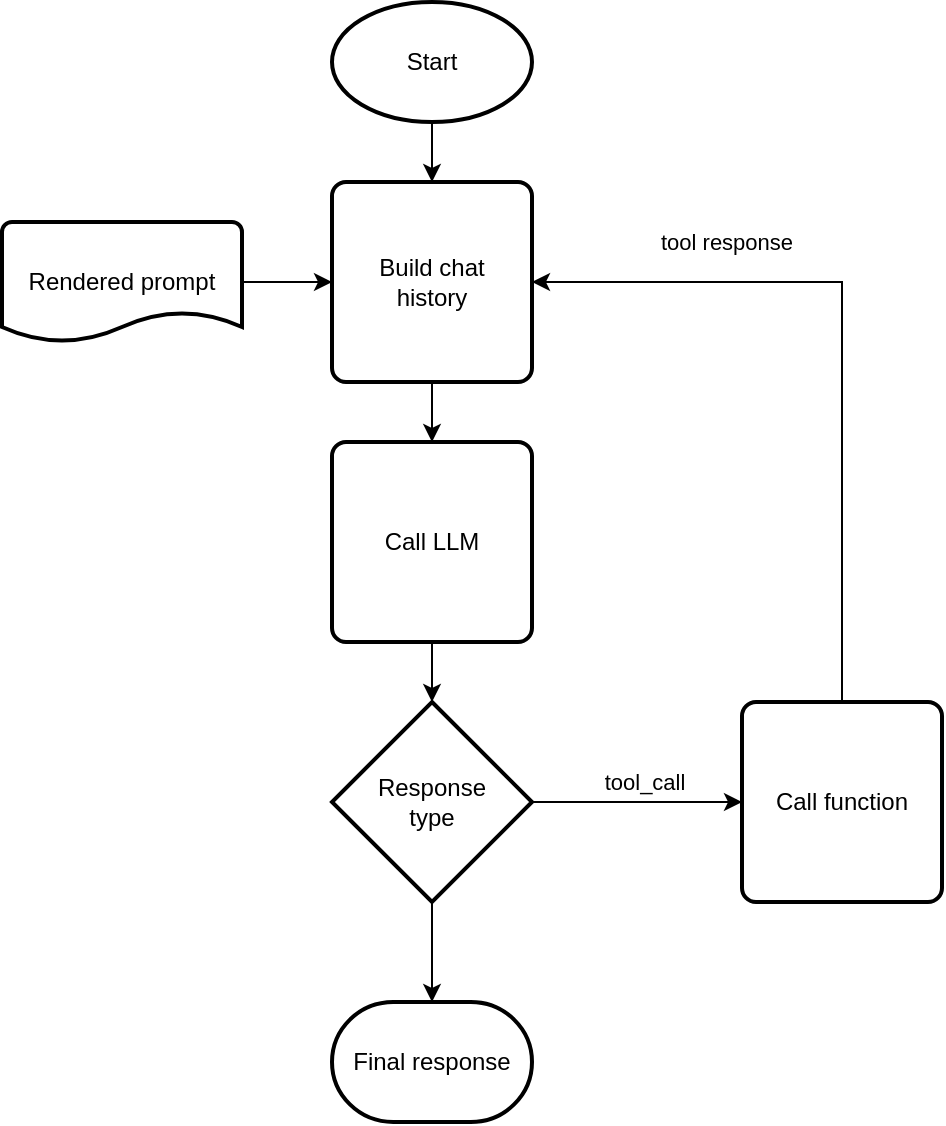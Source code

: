 <mxfile version="26.0.4">
  <diagram name="Page-1" id="mVO1moJ8ojE2ls1kbr3T">
    <mxGraphModel dx="2954" dy="1187" grid="1" gridSize="10" guides="1" tooltips="1" connect="1" arrows="1" fold="1" page="1" pageScale="1" pageWidth="850" pageHeight="1100" math="0" shadow="0">
      <root>
        <mxCell id="0" />
        <mxCell id="1" parent="0" />
        <mxCell id="5P7uHEidoQzMQLnV7BrI-17" style="edgeStyle=orthogonalEdgeStyle;rounded=0;orthogonalLoop=1;jettySize=auto;html=1;" edge="1" parent="1" source="5P7uHEidoQzMQLnV7BrI-2" target="5P7uHEidoQzMQLnV7BrI-14">
          <mxGeometry relative="1" as="geometry" />
        </mxCell>
        <mxCell id="5P7uHEidoQzMQLnV7BrI-2" value="Rendered prompt" style="strokeWidth=2;html=1;shape=mxgraph.flowchart.document2;whiteSpace=wrap;size=0.25;" vertex="1" parent="1">
          <mxGeometry x="200" y="250" width="120" height="60" as="geometry" />
        </mxCell>
        <mxCell id="5P7uHEidoQzMQLnV7BrI-9" style="edgeStyle=orthogonalEdgeStyle;rounded=0;orthogonalLoop=1;jettySize=auto;html=1;" edge="1" parent="1" source="5P7uHEidoQzMQLnV7BrI-3" target="5P7uHEidoQzMQLnV7BrI-4">
          <mxGeometry relative="1" as="geometry" />
        </mxCell>
        <mxCell id="5P7uHEidoQzMQLnV7BrI-3" value="Call LLM" style="rounded=1;whiteSpace=wrap;html=1;absoluteArcSize=1;arcSize=14;strokeWidth=2;" vertex="1" parent="1">
          <mxGeometry x="365" y="360" width="100" height="100" as="geometry" />
        </mxCell>
        <mxCell id="5P7uHEidoQzMQLnV7BrI-10" style="edgeStyle=orthogonalEdgeStyle;rounded=0;orthogonalLoop=1;jettySize=auto;html=1;entryX=0;entryY=0.5;entryDx=0;entryDy=0;" edge="1" parent="1" source="5P7uHEidoQzMQLnV7BrI-4" target="5P7uHEidoQzMQLnV7BrI-5">
          <mxGeometry relative="1" as="geometry" />
        </mxCell>
        <mxCell id="5P7uHEidoQzMQLnV7BrI-11" value="tool_call" style="edgeLabel;html=1;align=center;verticalAlign=middle;resizable=0;points=[];" vertex="1" connectable="0" parent="5P7uHEidoQzMQLnV7BrI-10">
          <mxGeometry x="0.054" y="3" relative="1" as="geometry">
            <mxPoint y="-7" as="offset" />
          </mxGeometry>
        </mxCell>
        <mxCell id="5P7uHEidoQzMQLnV7BrI-19" style="edgeStyle=orthogonalEdgeStyle;rounded=0;orthogonalLoop=1;jettySize=auto;html=1;entryX=0.5;entryY=0;entryDx=0;entryDy=0;entryPerimeter=0;" edge="1" parent="1" source="5P7uHEidoQzMQLnV7BrI-4" target="5P7uHEidoQzMQLnV7BrI-21">
          <mxGeometry relative="1" as="geometry">
            <mxPoint x="415" y="640" as="targetPoint" />
          </mxGeometry>
        </mxCell>
        <mxCell id="5P7uHEidoQzMQLnV7BrI-4" value="Response&lt;div&gt;type&lt;/div&gt;" style="strokeWidth=2;html=1;shape=mxgraph.flowchart.decision;whiteSpace=wrap;" vertex="1" parent="1">
          <mxGeometry x="365" y="490" width="100" height="100" as="geometry" />
        </mxCell>
        <mxCell id="5P7uHEidoQzMQLnV7BrI-12" style="edgeStyle=orthogonalEdgeStyle;rounded=0;orthogonalLoop=1;jettySize=auto;html=1;entryX=1;entryY=0.5;entryDx=0;entryDy=0;exitX=0.5;exitY=0;exitDx=0;exitDy=0;" edge="1" parent="1" source="5P7uHEidoQzMQLnV7BrI-5" target="5P7uHEidoQzMQLnV7BrI-14">
          <mxGeometry relative="1" as="geometry" />
        </mxCell>
        <mxCell id="5P7uHEidoQzMQLnV7BrI-13" value="tool response" style="edgeLabel;html=1;align=center;verticalAlign=middle;resizable=0;points=[];" vertex="1" connectable="0" parent="5P7uHEidoQzMQLnV7BrI-12">
          <mxGeometry x="0.353" y="-1" relative="1" as="geometry">
            <mxPoint x="-21" y="-19" as="offset" />
          </mxGeometry>
        </mxCell>
        <mxCell id="5P7uHEidoQzMQLnV7BrI-5" value="Call function" style="rounded=1;whiteSpace=wrap;html=1;absoluteArcSize=1;arcSize=14;strokeWidth=2;" vertex="1" parent="1">
          <mxGeometry x="570" y="490" width="100" height="100" as="geometry" />
        </mxCell>
        <mxCell id="5P7uHEidoQzMQLnV7BrI-15" style="edgeStyle=orthogonalEdgeStyle;rounded=0;orthogonalLoop=1;jettySize=auto;html=1;entryX=0.5;entryY=0;entryDx=0;entryDy=0;" edge="1" parent="1" source="5P7uHEidoQzMQLnV7BrI-6" target="5P7uHEidoQzMQLnV7BrI-14">
          <mxGeometry relative="1" as="geometry" />
        </mxCell>
        <mxCell id="5P7uHEidoQzMQLnV7BrI-6" value="Start" style="strokeWidth=2;html=1;shape=mxgraph.flowchart.start_1;whiteSpace=wrap;" vertex="1" parent="1">
          <mxGeometry x="365" y="140" width="100" height="60" as="geometry" />
        </mxCell>
        <mxCell id="5P7uHEidoQzMQLnV7BrI-16" style="edgeStyle=orthogonalEdgeStyle;rounded=0;orthogonalLoop=1;jettySize=auto;html=1;" edge="1" parent="1" source="5P7uHEidoQzMQLnV7BrI-14" target="5P7uHEidoQzMQLnV7BrI-3">
          <mxGeometry relative="1" as="geometry" />
        </mxCell>
        <mxCell id="5P7uHEidoQzMQLnV7BrI-14" value="Build chat&lt;div&gt;history&lt;/div&gt;" style="rounded=1;whiteSpace=wrap;html=1;absoluteArcSize=1;arcSize=14;strokeWidth=2;" vertex="1" parent="1">
          <mxGeometry x="365" y="230" width="100" height="100" as="geometry" />
        </mxCell>
        <mxCell id="5P7uHEidoQzMQLnV7BrI-21" value="Final response" style="strokeWidth=2;html=1;shape=mxgraph.flowchart.terminator;whiteSpace=wrap;" vertex="1" parent="1">
          <mxGeometry x="365" y="640" width="100" height="60" as="geometry" />
        </mxCell>
      </root>
    </mxGraphModel>
  </diagram>
</mxfile>
